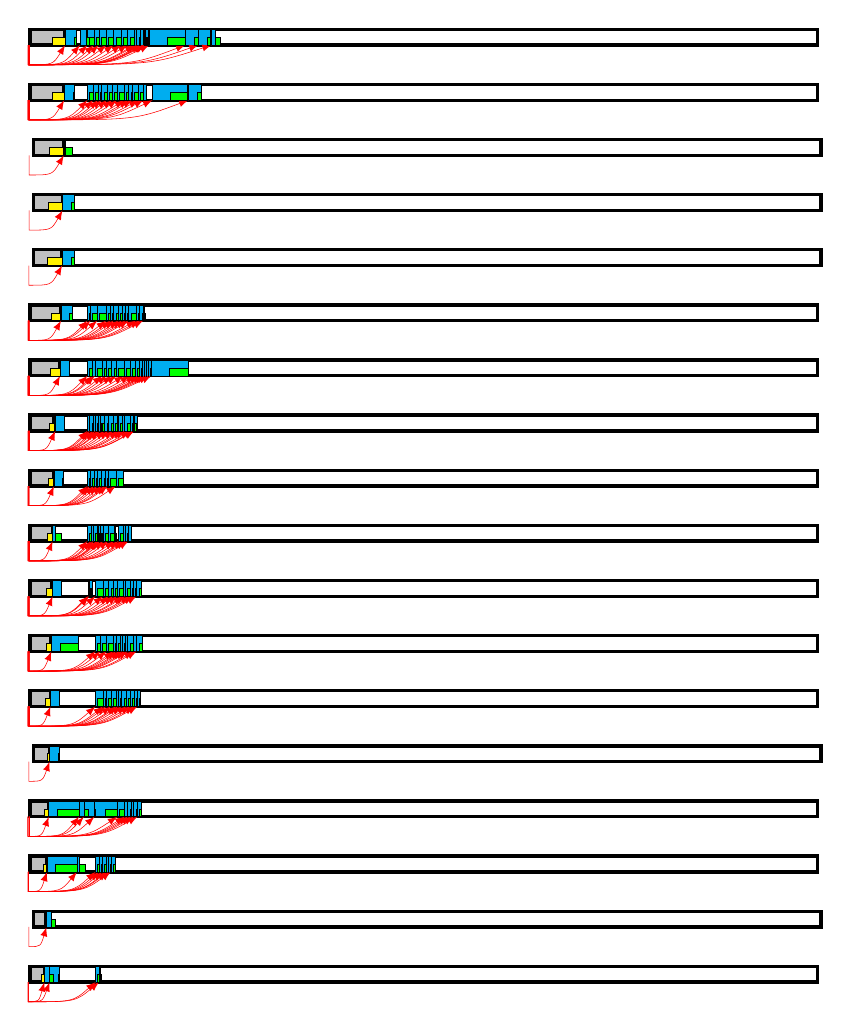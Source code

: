 
%%%%%%%%%%%%%%%%%%% VM 0
\filldraw[draw=black,fill=lightgray,very thick] (0.0,0.0) rectangle (0.178,0.2);
\filldraw[draw=black,fill=white, very thick] (0.178,0.0) rectangle (10.0,0.2);
%%%% JOB 3535
\filldraw[draw=black,fill=cyan, very thin] (0.247,0.0) rectangle (0.369,0.2);
%%%% JOB 3580
\filldraw[draw=black,fill=cyan, very thin] (0.831,0.0) rectangle (0.875,0.2);
%%%% JOB 3589
\filldraw[draw=black,fill=cyan, very thin] (0.875,0.0) rectangle (0.892,0.2);
%%%% JOB 3531
\filldraw[draw=black,fill=cyan, very thin] (0.181,0.0) rectangle (0.247,0.2);
\draw[->,color=red,>=latex,very thin] (-0.022,0.0) -- (-0.022,-0.25) .. controls (0.157,-0.25) .. (0.247,0.0);
\draw[->,color=red,>=latex,very thin] (-0.022,0.0) -- (-0.022,-0.25) .. controls (0.546,-0.25) .. (0.831,0.0);
\draw[->,color=red,>=latex,very thin] (-0.022,0.0) -- (-0.022,-0.25) .. controls (0.576,-0.25) .. (0.875,0.0);
\draw[->,color=red,>=latex,very thin] (-0.028,0.0) -- (-0.028,-0.25) .. controls (0.111,-0.25) .. (0.181,0.0);
\filldraw[draw=black,fill=green,very thin] (0.369,0.0) rectangle (0.358,0.1);
\filldraw[draw=black,fill=green,very thin] (0.875,0.0) rectangle (0.858,0.1);
\filldraw[draw=black,fill=green,very thin] (0.892,0.0) rectangle (0.903,0.1);
\filldraw[draw=black,fill=green,very thin] (0.247,0.0) rectangle (0.292,0.1);
\filldraw[draw=black,fill=yellow,very thin] (0.147,0.0) rectangle (0.178,0.1);

%%%%%%%%%%%%%%%%%%% VM 1
\filldraw[draw=black,fill=lightgray,very thick] (0.044,0.7) rectangle (0.203,0.9);
\filldraw[draw=black,fill=white, very thick] (0.203,0.7) rectangle (10.044,0.9);
%%%% JOB 3532
\filldraw[draw=black,fill=cyan, very thin] (0.208,0.7) rectangle (0.269,0.9);
\draw[->,color=red,>=latex,very thin] (-0.017,0.7) -- (-0.017,0.45) .. controls (0.133,0.45) .. (0.208,0.7);
\filldraw[draw=black,fill=green,very thin] (0.269,0.7) rectangle (0.319,0.8);
\filldraw[draw=black,fill=yellow,very thin] (0.192,0.7) rectangle (0.203,0.8);

%%%%%%%%%%%%%%%%%%% VM 2
\filldraw[draw=black,fill=lightgray,very thick] (0.0,1.4) rectangle (0.206,1.6);
\filldraw[draw=black,fill=white, very thick] (0.206,1.4) rectangle (10.0,1.6);
%%%% JOB 3550
\filldraw[draw=black,fill=cyan, very thin] (0.594,1.4) rectangle (0.622,1.6);
%%%% JOB 3579
\filldraw[draw=black,fill=cyan, very thin] (0.831,1.4) rectangle (0.875,1.6);
%%%% JOB 3588
\filldraw[draw=black,fill=cyan, very thin] (0.875,1.4) rectangle (0.919,1.6);
%%%% JOB 3596
\filldraw[draw=black,fill=cyan, very thin] (0.919,1.4) rectangle (0.969,1.6);
%%%% JOB 3607
\filldraw[draw=black,fill=cyan, very thin] (0.969,1.4) rectangle (0.986,1.6);
%%%% JOB 3610
\filldraw[draw=black,fill=cyan, very thin] (0.986,1.4) rectangle (1.025,1.6);
%%%% JOB 3616
\filldraw[draw=black,fill=cyan, very thin] (1.025,1.4) rectangle (1.078,1.6);
%%%% JOB 3533
\filldraw[draw=black,fill=cyan, very thin] (0.214,1.4) rectangle (0.594,1.6);
\draw[->,color=red,>=latex,very thin] (-0.022,1.4) -- (-0.022,1.15) .. controls (0.389,1.15) .. (0.594,1.4);
\draw[->,color=red,>=latex,very thin] (-0.022,1.4) -- (-0.022,1.15) .. controls (0.546,1.15) .. (0.831,1.4);
\draw[->,color=red,>=latex,very thin] (-0.022,1.4) -- (-0.022,1.15) .. controls (0.576,1.15) .. (0.875,1.4);
\draw[->,color=red,>=latex,very thin] (-0.022,1.4) -- (-0.022,1.15) .. controls (0.606,1.15) .. (0.919,1.4);
\draw[->,color=red,>=latex,very thin] (-0.022,1.4) -- (-0.022,1.15) .. controls (0.639,1.15) .. (0.969,1.4);
\draw[->,color=red,>=latex,very thin] (-0.022,1.4) -- (-0.022,1.15) .. controls (0.65,1.15) .. (0.986,1.4);
\draw[->,color=red,>=latex,very thin] (-0.022,1.4) -- (-0.022,1.15) .. controls (0.676,1.15) .. (1.025,1.4);
\draw[->,color=red,>=latex,very thin] (-0.028,1.4) -- (-0.028,1.15) .. controls (0.133,1.15) .. (0.214,1.4);
\filldraw[draw=black,fill=green,very thin] (0.622,1.4) rectangle (0.706,1.5);
\filldraw[draw=black,fill=green,very thin] (0.875,1.4) rectangle (0.858,1.5);
\filldraw[draw=black,fill=green,very thin] (0.919,1.4) rectangle (0.903,1.5);
\filldraw[draw=black,fill=green,very thin] (0.969,1.4) rectangle (0.947,1.5);
\filldraw[draw=black,fill=green,very thin] (0.986,1.4) rectangle (0.997,1.5);
\filldraw[draw=black,fill=green,very thin] (1.025,1.4) rectangle (1.014,1.5);
\filldraw[draw=black,fill=green,very thin] (1.078,1.4) rectangle (1.053,1.5);
\filldraw[draw=black,fill=green,very thin] (0.594,1.4) rectangle (0.325,1.5);
\filldraw[draw=black,fill=yellow,very thin] (0.169,1.4) rectangle (0.206,1.5);

%%%%%%%%%%%%%%%%%%% VM 3
\filldraw[draw=black,fill=lightgray,very thick] (0.0,2.1) rectangle (0.231,2.3);
\filldraw[draw=black,fill=white, very thick] (0.231,2.1) rectangle (10.0,2.3);
%%%% JOB 3647
\filldraw[draw=black,fill=cyan, very thin] (1.2,2.1) rectangle (1.239,2.3);
%%%% JOB 3655
\filldraw[draw=black,fill=cyan, very thin] (1.239,2.1) rectangle (1.278,2.3);
%%%% JOB 3663
\filldraw[draw=black,fill=cyan, very thin] (1.278,2.1) rectangle (1.314,2.3);
%%%% JOB 3668
\filldraw[draw=black,fill=cyan, very thin] (1.314,2.1) rectangle (1.364,2.3);
%%%% JOB 3678
\filldraw[draw=black,fill=cyan, very thin] (1.364,2.1) rectangle (1.408,2.3);
%%%% JOB 3573
\filldraw[draw=black,fill=cyan, very thin] (0.817,2.1) rectangle (1.106,2.3);
%%%% JOB 3551
\filldraw[draw=black,fill=cyan, very thin] (0.622,2.1) rectangle (0.683,2.3);
%%%% JOB 3534
\filldraw[draw=black,fill=cyan, very thin] (0.236,2.1) rectangle (0.622,2.3);
%%%% JOB 3553
\filldraw[draw=black,fill=cyan, very thin] (0.683,2.1) rectangle (0.817,2.3);
%%%% JOB 3631
\filldraw[draw=black,fill=cyan, very thin] (1.106,2.1) rectangle (1.2,2.3);
\draw[->,color=red,>=latex,very thin] (-0.011,2.1) -- (-0.011,1.85) .. controls (0.796,1.85) .. (1.2,2.1);
\draw[->,color=red,>=latex,very thin] (-0.011,2.1) -- (-0.011,1.85) .. controls (0.822,1.85) .. (1.239,2.1);
\draw[->,color=red,>=latex,very thin] (-0.011,2.1) -- (-0.011,1.85) .. controls (0.848,1.85) .. (1.278,2.1);
\draw[->,color=red,>=latex,very thin] (-0.011,2.1) -- (-0.011,1.85) .. controls (0.872,1.85) .. (1.314,2.1);
\draw[->,color=red,>=latex,very thin] (-0.011,2.1) -- (-0.011,1.85) .. controls (0.906,1.85) .. (1.364,2.1);
\draw[->,color=red,>=latex,very thin] (-0.014,2.1) -- (-0.014,1.85) .. controls (0.54,1.85) .. (0.817,2.1);
\draw[->,color=red,>=latex,very thin] (-0.017,2.1) -- (-0.017,1.85) .. controls (0.409,1.85) .. (0.622,2.1);
\draw[->,color=red,>=latex,very thin] (-0.028,2.1) -- (-0.028,1.85) .. controls (0.148,1.85) .. (0.236,2.1);
\draw[->,color=red,>=latex,very thin] (-0.028,2.1) -- (-0.028,1.85) .. controls (0.446,1.85) .. (0.683,2.1);
\draw[->,color=red,>=latex,very thin] (-0.028,2.1) -- (-0.028,1.85) .. controls (0.728,1.85) .. (1.106,2.1);
\filldraw[draw=black,fill=green,very thin] (1.239,2.1) rectangle (1.228,2.2);
\filldraw[draw=black,fill=green,very thin] (1.278,2.1) rectangle (1.267,2.2);
\filldraw[draw=black,fill=green,very thin] (1.314,2.1) rectangle (1.306,2.2);
\filldraw[draw=black,fill=green,very thin] (1.364,2.1) rectangle (1.342,2.2);
\filldraw[draw=black,fill=green,very thin] (1.408,2.1) rectangle (1.392,2.2);
\filldraw[draw=black,fill=green,very thin] (1.106,2.1) rectangle (0.956,2.2);
\filldraw[draw=black,fill=green,very thin] (0.683,2.1) rectangle (0.733,2.2);
\filldraw[draw=black,fill=green,very thin] (0.622,2.1) rectangle (0.347,2.2);
\filldraw[draw=black,fill=green,very thin] (0.817,2.1) rectangle (0.822,2.2);
\filldraw[draw=black,fill=green,very thin] (1.2,2.1) rectangle (1.133,2.2);
\filldraw[draw=black,fill=yellow,very thin] (0.178,2.1) rectangle (0.231,2.2);

%%%%%%%%%%%%%%%%%%% VM 4
\filldraw[draw=black,fill=lightgray,very thick] (0.044,2.8) rectangle (0.242,3.0);
\filldraw[draw=black,fill=white, very thick] (0.242,2.8) rectangle (10.044,3.0);
%%%% JOB 3536
\filldraw[draw=black,fill=cyan, very thin] (0.247,2.8) rectangle (0.375,3.0);
\draw[->,color=red,>=latex,very thin] (-0.017,2.8) -- (-0.017,2.55) .. controls (0.159,2.55) .. (0.247,2.8);
\filldraw[draw=black,fill=green,very thin] (0.375,2.8) rectangle (0.358,2.9);
\filldraw[draw=black,fill=yellow,very thin] (0.214,2.8) rectangle (0.242,2.9);

%%%%%%%%%%%%%%%%%%% VM 5
\filldraw[draw=black,fill=lightgray,very thick] (0.0,3.5) rectangle (0.256,3.7);
\filldraw[draw=black,fill=white, very thick] (0.256,3.5) rectangle (10.0,3.7);
%%%% JOB 3638
\filldraw[draw=black,fill=cyan, very thin] (1.161,3.5) rectangle (1.222,3.7);
%%%% JOB 3652
\filldraw[draw=black,fill=cyan, very thin] (1.222,3.5) rectangle (1.272,3.7);
%%%% JOB 3662
\filldraw[draw=black,fill=cyan, very thin] (1.272,3.5) rectangle (1.325,3.7);
%%%% JOB 3671
\filldraw[draw=black,fill=cyan, very thin] (1.325,3.5) rectangle (1.364,3.7);
%%%% JOB 3677
\filldraw[draw=black,fill=cyan, very thin] (1.364,3.5) rectangle (1.397,3.7);
%%%% JOB 3626
\filldraw[draw=black,fill=cyan, very thin] (1.089,3.5) rectangle (1.117,3.7);
%%%% JOB 3632
\filldraw[draw=black,fill=cyan, very thin] (1.117,3.5) rectangle (1.161,3.7);
%%%% JOB 3578
\filldraw[draw=black,fill=cyan, very thin] (0.828,3.5) rectangle (0.925,3.7);
%%%% JOB 3598
\filldraw[draw=black,fill=cyan, very thin] (0.925,3.5) rectangle (0.964,3.7);
%%%% JOB 3603
\filldraw[draw=black,fill=cyan, very thin] (0.964,3.5) rectangle (1.025,3.7);
%%%% JOB 3615
\filldraw[draw=black,fill=cyan, very thin] (1.025,3.5) rectangle (1.089,3.7);
%%%% JOB 3537
\filldraw[draw=black,fill=cyan, very thin] (0.258,3.5) rectangle (0.369,3.7);
\draw[->,color=red,>=latex,very thin] (-0.011,3.5) -- (-0.011,3.25) .. controls (0.77,3.25) .. (1.161,3.5);
\draw[->,color=red,>=latex,very thin] (-0.011,3.5) -- (-0.011,3.25) .. controls (0.811,3.25) .. (1.222,3.5);
\draw[->,color=red,>=latex,very thin] (-0.011,3.5) -- (-0.011,3.25) .. controls (0.844,3.25) .. (1.272,3.5);
\draw[->,color=red,>=latex,very thin] (-0.011,3.5) -- (-0.011,3.25) .. controls (0.88,3.25) .. (1.325,3.5);
\draw[->,color=red,>=latex,very thin] (-0.011,3.5) -- (-0.011,3.25) .. controls (0.906,3.25) .. (1.364,3.5);
\draw[->,color=red,>=latex,very thin] (-0.022,3.5) -- (-0.022,3.25) .. controls (0.719,3.25) .. (1.089,3.5);
\draw[->,color=red,>=latex,very thin] (-0.022,3.5) -- (-0.022,3.25) .. controls (0.737,3.25) .. (1.117,3.5);
\draw[->,color=red,>=latex,very thin] (-0.025,3.5) -- (-0.025,3.25) .. controls (0.544,3.25) .. (0.828,3.5);
\draw[->,color=red,>=latex,very thin] (-0.025,3.5) -- (-0.025,3.25) .. controls (0.608,3.25) .. (0.925,3.5);
\draw[->,color=red,>=latex,very thin] (-0.025,3.5) -- (-0.025,3.25) .. controls (0.634,3.25) .. (0.964,3.5);
\draw[->,color=red,>=latex,very thin] (-0.025,3.5) -- (-0.025,3.25) .. controls (0.675,3.25) .. (1.025,3.5);
\draw[->,color=red,>=latex,very thin] (-0.028,3.5) -- (-0.028,3.25) .. controls (0.163,3.25) .. (0.258,3.5);
\filldraw[draw=black,fill=green,very thin] (1.222,3.5) rectangle (1.189,3.6);
\filldraw[draw=black,fill=green,very thin] (1.272,3.5) rectangle (1.25,3.6);
\filldraw[draw=black,fill=green,very thin] (1.325,3.5) rectangle (1.3,3.6);
\filldraw[draw=black,fill=green,very thin] (1.364,3.5) rectangle (1.353,3.6);
\filldraw[draw=black,fill=green,very thin] (1.397,3.5) rectangle (1.392,3.6);
\filldraw[draw=black,fill=green,very thin] (1.117,3.5) rectangle (1.117,3.6);
\filldraw[draw=black,fill=green,very thin] (1.161,3.5) rectangle (1.144,3.6);
\filldraw[draw=black,fill=green,very thin] (0.925,3.5) rectangle (0.856,3.6);
\filldraw[draw=black,fill=green,very thin] (0.964,3.5) rectangle (0.953,3.6);
\filldraw[draw=black,fill=green,very thin] (1.025,3.5) rectangle (0.992,3.6);
\filldraw[draw=black,fill=green,very thin] (1.089,3.5) rectangle (1.053,3.6);
\filldraw[draw=black,fill=green,very thin] (0.369,3.5) rectangle (0.369,3.6);
\filldraw[draw=black,fill=yellow,very thin] (0.189,3.5) rectangle (0.256,3.6);

%%%%%%%%%%%%%%%%%%% VM 6
\filldraw[draw=black,fill=lightgray,very thick] (0.0,4.2) rectangle (0.264,4.4);
\filldraw[draw=black,fill=white, very thick] (0.264,4.2) rectangle (10.0,4.4);
%%%% JOB 3641
\filldraw[draw=black,fill=cyan, very thin] (1.167,4.2) rectangle (1.206,4.4);
%%%% JOB 3649
\filldraw[draw=black,fill=cyan, very thin] (1.206,4.2) rectangle (1.239,4.4);
%%%% JOB 3654
\filldraw[draw=black,fill=cyan, very thin] (1.239,4.2) rectangle (1.314,4.4);
%%%% JOB 3667
\filldraw[draw=black,fill=cyan, very thin] (1.314,4.2) rectangle (1.353,4.4);
%%%% JOB 3676
\filldraw[draw=black,fill=cyan, very thin] (1.353,4.2) rectangle (1.425,4.4);
%%%% JOB 3577
\filldraw[draw=black,fill=cyan, very thin] (0.828,4.2) rectangle (0.892,4.4);
%%%% JOB 3592
\filldraw[draw=black,fill=cyan, very thin] (0.892,4.2) rectangle (0.969,4.4);
%%%% JOB 3606
\filldraw[draw=black,fill=cyan, very thin] (0.969,4.2) rectangle (1.056,4.4);
%%%% JOB 3621
\filldraw[draw=black,fill=cyan, very thin] (1.056,4.2) rectangle (1.094,4.4);
%%%% JOB 3628
\filldraw[draw=black,fill=cyan, very thin] (1.094,4.2) rectangle (1.139,4.4);
%%%% JOB 3636
\filldraw[draw=black,fill=cyan, very thin] (1.139,4.2) rectangle (1.167,4.4);
%%%% JOB 3538
\filldraw[draw=black,fill=cyan, very thin] (0.269,4.2) rectangle (0.606,4.4);
\draw[->,color=red,>=latex,very thin] (-0.014,4.2) -- (-0.014,3.95) .. controls (0.773,3.95) .. (1.167,4.2);
\draw[->,color=red,>=latex,very thin] (-0.014,4.2) -- (-0.014,3.95) .. controls (0.799,3.95) .. (1.206,4.2);
\draw[->,color=red,>=latex,very thin] (-0.014,4.2) -- (-0.014,3.95) .. controls (0.821,3.95) .. (1.239,4.2);
\draw[->,color=red,>=latex,very thin] (-0.014,4.2) -- (-0.014,3.95) .. controls (0.871,3.95) .. (1.314,4.2);
\draw[->,color=red,>=latex,very thin] (-0.014,4.2) -- (-0.014,3.95) .. controls (0.897,3.95) .. (1.353,4.2);
\draw[->,color=red,>=latex,very thin] (-0.025,4.2) -- (-0.025,3.95) .. controls (0.544,3.95) .. (0.828,4.2);
\draw[->,color=red,>=latex,very thin] (-0.025,4.2) -- (-0.025,3.95) .. controls (0.586,3.95) .. (0.892,4.2);
\draw[->,color=red,>=latex,very thin] (-0.025,4.2) -- (-0.025,3.95) .. controls (0.638,3.95) .. (0.969,4.2);
\draw[->,color=red,>=latex,very thin] (-0.025,4.2) -- (-0.025,3.95) .. controls (0.695,3.95) .. (1.056,4.2);
\draw[->,color=red,>=latex,very thin] (-0.025,4.2) -- (-0.025,3.95) .. controls (0.721,3.95) .. (1.094,4.2);
\draw[->,color=red,>=latex,very thin] (-0.025,4.2) -- (-0.025,3.95) .. controls (0.751,3.95) .. (1.139,4.2);
\draw[->,color=red,>=latex,very thin] (-0.028,4.2) -- (-0.028,3.95) .. controls (0.17,3.95) .. (0.269,4.2);
\filldraw[draw=black,fill=green,very thin] (1.206,4.2) rectangle (1.194,4.3);
\filldraw[draw=black,fill=green,very thin] (1.239,4.2) rectangle (1.233,4.3);
\filldraw[draw=black,fill=green,very thin] (1.314,4.2) rectangle (1.267,4.3);
\filldraw[draw=black,fill=green,very thin] (1.353,4.2) rectangle (1.342,4.3);
\filldraw[draw=black,fill=green,very thin] (1.425,4.2) rectangle (1.381,4.3);
\filldraw[draw=black,fill=green,very thin] (0.892,4.2) rectangle (0.856,4.3);
\filldraw[draw=black,fill=green,very thin] (0.969,4.2) rectangle (0.919,4.3);
\filldraw[draw=black,fill=green,very thin] (1.056,4.2) rectangle (0.997,4.3);
\filldraw[draw=black,fill=green,very thin] (1.094,4.2) rectangle (1.083,4.3);
\filldraw[draw=black,fill=green,very thin] (1.139,4.2) rectangle (1.122,4.3);
\filldraw[draw=black,fill=green,very thin] (1.167,4.2) rectangle (1.167,4.3);
\filldraw[draw=black,fill=green,very thin] (0.606,4.2) rectangle (0.381,4.3);
\filldraw[draw=black,fill=yellow,very thin] (0.2,4.2) rectangle (0.264,4.3);

%%%%%%%%%%%%%%%%%%% VM 7
\filldraw[draw=black,fill=lightgray,very thick] (0.0,4.9) rectangle (0.278,5.1);
\filldraw[draw=black,fill=white, very thick] (0.278,4.9) rectangle (10.0,5.1);
%%%% JOB 3648
\filldraw[draw=black,fill=cyan, very thin] (1.206,4.9) rectangle (1.267,5.1);
%%%% JOB 3661
\filldraw[draw=black,fill=cyan, very thin] (1.267,4.9) rectangle (1.308,5.1);
%%%% JOB 3665
\filldraw[draw=black,fill=cyan, very thin] (1.308,4.9) rectangle (1.353,5.1);
%%%% JOB 3675
\filldraw[draw=black,fill=cyan, very thin] (1.353,4.9) rectangle (1.414,5.1);
%%%% JOB 3561
\filldraw[draw=black,fill=cyan, very thin] (0.733,4.9) rectangle (0.75,5.1);
%%%% JOB 3562
\filldraw[draw=black,fill=cyan, very thin] (0.75,4.9) rectangle (0.794,5.1);
%%%% JOB 3576
\filldraw[draw=black,fill=cyan, very thin] (0.828,4.9) rectangle (0.925,5.1);
%%%% JOB 3597
\filldraw[draw=black,fill=cyan, very thin] (0.925,4.9) rectangle (0.997,5.1);
%%%% JOB 3613
\filldraw[draw=black,fill=cyan, very thin] (0.997,4.9) rectangle (1.056,5.1);
%%%% JOB 3620
\filldraw[draw=black,fill=cyan, very thin] (1.056,4.9) rectangle (1.106,5.1);
%%%% JOB 3630
\filldraw[draw=black,fill=cyan, very thin] (1.106,4.9) rectangle (1.178,5.1);
%%%% JOB 3643
\filldraw[draw=black,fill=cyan, very thin] (1.178,4.9) rectangle (1.206,5.1);
%%%% JOB 3540
\filldraw[draw=black,fill=cyan, very thin] (0.286,4.9) rectangle (0.4,5.1);
\draw[->,color=red,>=latex,very thin] (-0.014,4.9) -- (-0.014,4.65) .. controls (0.799,4.65) .. (1.206,4.9);
\draw[->,color=red,>=latex,very thin] (-0.014,4.9) -- (-0.014,4.65) .. controls (0.84,4.65) .. (1.267,4.9);
\draw[->,color=red,>=latex,very thin] (-0.014,4.9) -- (-0.014,4.65) .. controls (0.868,4.65) .. (1.308,4.9);
\draw[->,color=red,>=latex,very thin] (-0.014,4.9) -- (-0.014,4.65) .. controls (0.897,4.65) .. (1.353,4.9);
\draw[->,color=red,>=latex,very thin] (-0.017,4.9) -- (-0.017,4.65) .. controls (0.483,4.65) .. (0.733,4.9);
\draw[->,color=red,>=latex,very thin] (-0.017,4.9) -- (-0.017,4.65) .. controls (0.494,4.65) .. (0.75,4.9);
\draw[->,color=red,>=latex,very thin] (-0.025,4.9) -- (-0.025,4.65) .. controls (0.544,4.65) .. (0.828,4.9);
\draw[->,color=red,>=latex,very thin] (-0.025,4.9) -- (-0.025,4.65) .. controls (0.608,4.65) .. (0.925,4.9);
\draw[->,color=red,>=latex,very thin] (-0.025,4.9) -- (-0.025,4.65) .. controls (0.656,4.65) .. (0.997,4.9);
\draw[->,color=red,>=latex,very thin] (-0.025,4.9) -- (-0.025,4.65) .. controls (0.695,4.65) .. (1.056,4.9);
\draw[->,color=red,>=latex,very thin] (-0.025,4.9) -- (-0.025,4.65) .. controls (0.729,4.65) .. (1.106,4.9);
\draw[->,color=red,>=latex,very thin] (-0.025,4.9) -- (-0.025,4.65) .. controls (0.777,4.65) .. (1.178,4.9);
\draw[->,color=red,>=latex,very thin] (-0.028,4.9) -- (-0.028,4.65) .. controls (0.181,4.65) .. (0.286,4.9);
\filldraw[draw=black,fill=green,very thin] (1.267,4.9) rectangle (1.233,5.0);
\filldraw[draw=black,fill=green,very thin] (1.308,4.9) rectangle (1.294,5.0);
\filldraw[draw=black,fill=green,very thin] (1.353,4.9) rectangle (1.336,5.0);
\filldraw[draw=black,fill=green,very thin] (1.414,4.9) rectangle (1.381,5.0);
\filldraw[draw=black,fill=green,very thin] (0.75,4.9) rectangle (0.761,5.0);
\filldraw[draw=black,fill=green,very thin] (0.794,4.9) rectangle (0.778,5.0);
\filldraw[draw=black,fill=green,very thin] (0.925,4.9) rectangle (0.856,5.0);
\filldraw[draw=black,fill=green,very thin] (0.997,4.9) rectangle (0.953,5.0);
\filldraw[draw=black,fill=green,very thin] (1.056,4.9) rectangle (1.025,5.0);
\filldraw[draw=black,fill=green,very thin] (1.106,4.9) rectangle (1.083,5.0);
\filldraw[draw=black,fill=green,very thin] (1.178,4.9) rectangle (1.133,5.0);
\filldraw[draw=black,fill=green,very thin] (1.206,4.9) rectangle (1.206,5.0);
\filldraw[draw=black,fill=green,very thin] (0.4,4.9) rectangle (0.397,5.0);
\filldraw[draw=black,fill=yellow,very thin] (0.211,4.9) rectangle (0.278,5.0);

%%%%%%%%%%%%%%%%%%% VM 8
\filldraw[draw=black,fill=lightgray,very thick] (0.0,5.6) rectangle (0.283,5.8);
\filldraw[draw=black,fill=white, very thick] (0.283,5.6) rectangle (10.0,5.8);
%%%% JOB 3658
\filldraw[draw=black,fill=cyan, very thin] (1.25,5.6) rectangle (1.283,5.8);
%%%% JOB 3635
\filldraw[draw=black,fill=cyan, very thin] (1.122,5.6) rectangle (1.178,5.8);
%%%% JOB 3642
\filldraw[draw=black,fill=cyan, very thin] (1.178,5.6) rectangle (1.211,5.8);
%%%% JOB 3651
\filldraw[draw=black,fill=cyan, very thin] (1.211,5.6) rectangle (1.25,5.8);
%%%% JOB 3560
\filldraw[draw=black,fill=cyan, very thin] (0.728,5.6) rectangle (0.778,5.8);
%%%% JOB 3566
\filldraw[draw=black,fill=cyan, very thin] (0.778,5.6) rectangle (0.806,5.8);
%%%% JOB 3570
\filldraw[draw=black,fill=cyan, very thin] (0.806,5.6) rectangle (0.853,5.8);
%%%% JOB 3583
\filldraw[draw=black,fill=cyan, very thin] (0.853,5.6) rectangle (0.869,5.8);
%%%% JOB 3586
\filldraw[draw=black,fill=cyan, very thin] (0.869,5.6) rectangle (0.886,5.8);
%%%% JOB 3591
\filldraw[draw=black,fill=cyan, very thin] (0.886,5.6) rectangle (0.931,5.8);
%%%% JOB 3624
\filldraw[draw=black,fill=cyan, very thin] (1.067,5.6) rectangle (1.083,5.8);
%%%% JOB 3599
\filldraw[draw=black,fill=cyan, very thin] (0.931,5.6) rectangle (0.992,5.8);
%%%% JOB 3611
\filldraw[draw=black,fill=cyan, very thin] (0.992,5.6) rectangle (1.067,5.8);
%%%% JOB 3539
\filldraw[draw=black,fill=cyan, very thin] (0.286,5.6) rectangle (0.319,5.8);
\draw[->,color=red,>=latex,very thin] (-0.008,5.6) -- (-0.008,5.35) .. controls (0.831,5.35) .. (1.25,5.6);
\draw[->,color=red,>=latex,very thin] (-0.011,5.6) -- (-0.011,5.35) .. controls (0.744,5.35) .. (1.122,5.6);
\draw[->,color=red,>=latex,very thin] (-0.011,5.6) -- (-0.011,5.35) .. controls (0.781,5.35) .. (1.178,5.6);
\draw[->,color=red,>=latex,very thin] (-0.011,5.6) -- (-0.011,5.35) .. controls (0.804,5.35) .. (1.211,5.6);
\draw[->,color=red,>=latex,very thin] (-0.017,5.6) -- (-0.017,5.35) .. controls (0.48,5.35) .. (0.728,5.6);
\draw[->,color=red,>=latex,very thin] (-0.017,5.6) -- (-0.017,5.35) .. controls (0.513,5.35) .. (0.778,5.6);
\draw[->,color=red,>=latex,very thin] (-0.017,5.6) -- (-0.017,5.35) .. controls (0.531,5.35) .. (0.806,5.6);
\draw[->,color=red,>=latex,very thin] (-0.017,5.6) -- (-0.017,5.35) .. controls (0.563,5.35) .. (0.853,5.6);
\draw[->,color=red,>=latex,very thin] (-0.017,5.6) -- (-0.017,5.35) .. controls (0.574,5.35) .. (0.869,5.6);
\draw[->,color=red,>=latex,very thin] (-0.017,5.6) -- (-0.017,5.35) .. controls (0.585,5.35) .. (0.886,5.6);
\draw[->,color=red,>=latex,very thin] (-0.022,5.6) -- (-0.022,5.35) .. controls (0.704,5.35) .. (1.067,5.6);
\draw[->,color=red,>=latex,very thin] (-0.025,5.6) -- (-0.025,5.35) .. controls (0.612,5.35) .. (0.931,5.6);
\draw[->,color=red,>=latex,very thin] (-0.025,5.6) -- (-0.025,5.35) .. controls (0.653,5.35) .. (0.992,5.6);
\draw[->,color=red,>=latex,very thin] (-0.028,5.6) -- (-0.028,5.35) .. controls (0.181,5.35) .. (0.286,5.6);
\filldraw[draw=black,fill=green,very thin] (1.283,5.6) rectangle (1.278,5.7);
\filldraw[draw=black,fill=green,very thin] (1.178,5.6) rectangle (1.15,5.7);
\filldraw[draw=black,fill=green,very thin] (1.211,5.6) rectangle (1.206,5.7);
\filldraw[draw=black,fill=green,very thin] (1.25,5.6) rectangle (1.239,5.7);
\filldraw[draw=black,fill=green,very thin] (0.778,5.6) rectangle (0.756,5.7);
\filldraw[draw=black,fill=green,very thin] (0.806,5.6) rectangle (0.806,5.7);
\filldraw[draw=black,fill=green,very thin] (0.853,5.6) rectangle (0.833,5.7);
\filldraw[draw=black,fill=green,very thin] (0.869,5.6) rectangle (0.881,5.7);
\filldraw[draw=black,fill=green,very thin] (0.886,5.6) rectangle (0.897,5.7);
\filldraw[draw=black,fill=green,very thin] (0.931,5.6) rectangle (0.914,5.7);
\filldraw[draw=black,fill=green,very thin] (1.083,5.6) rectangle (1.094,5.7);
\filldraw[draw=black,fill=green,very thin] (0.992,5.6) rectangle (0.958,5.7);
\filldraw[draw=black,fill=green,very thin] (1.067,5.6) rectangle (1.019,5.7);
\filldraw[draw=black,fill=green,very thin] (0.319,5.6) rectangle (0.397,5.7);
\filldraw[draw=black,fill=yellow,very thin] (0.222,5.6) rectangle (0.283,5.7);

%%%%%%%%%%%%%%%%%%% VM 9
\filldraw[draw=black,fill=lightgray,very thick] (0.0,6.3) rectangle (0.297,6.5);
\filldraw[draw=black,fill=white, very thick] (0.297,6.3) rectangle (10.0,6.5);
%%%% JOB 3559
\filldraw[draw=black,fill=cyan, very thin] (0.728,6.3) rectangle (0.761,6.5);
%%%% JOB 3564
\filldraw[draw=black,fill=cyan, very thin] (0.761,6.3) rectangle (0.811,6.5);
%%%% JOB 3572
\filldraw[draw=black,fill=cyan, very thin] (0.811,6.3) rectangle (0.853,6.5);
%%%% JOB 3582
\filldraw[draw=black,fill=cyan, very thin] (0.853,6.3) rectangle (0.908,6.5);
%%%% JOB 3594
\filldraw[draw=black,fill=cyan, very thin] (0.908,6.3) rectangle (0.953,6.5);
%%%% JOB 3601
\filldraw[draw=black,fill=cyan, very thin] (0.953,6.3) rectangle (0.986,6.5);
%%%% JOB 3541
\filldraw[draw=black,fill=cyan, very thin] (0.303,6.3) rectangle (0.417,6.5);
%%%% JOB 3625
\filldraw[draw=black,fill=cyan, very thin] (1.089,6.3) rectangle (1.178,6.5);
%%%% JOB 3609
\filldraw[draw=black,fill=cyan, very thin] (0.986,6.3) rectangle (1.089,6.5);
\draw[->,color=red,>=latex,very thin] (-0.017,6.3) -- (-0.017,6.05) .. controls (0.48,6.05) .. (0.728,6.3);
\draw[->,color=red,>=latex,very thin] (-0.017,6.3) -- (-0.017,6.05) .. controls (0.502,6.05) .. (0.761,6.3);
\draw[->,color=red,>=latex,very thin] (-0.017,6.3) -- (-0.017,6.05) .. controls (0.535,6.05) .. (0.811,6.3);
\draw[->,color=red,>=latex,very thin] (-0.017,6.3) -- (-0.017,6.05) .. controls (0.563,6.05) .. (0.853,6.3);
\draw[->,color=red,>=latex,very thin] (-0.017,6.3) -- (-0.017,6.05) .. controls (0.6,6.05) .. (0.908,6.3);
\draw[->,color=red,>=latex,very thin] (-0.017,6.3) -- (-0.017,6.05) .. controls (0.63,6.05) .. (0.953,6.3);
\draw[->,color=red,>=latex,very thin] (-0.022,6.3) -- (-0.022,6.05) .. controls (0.194,6.05) .. (0.303,6.3);
\draw[->,color=red,>=latex,very thin] (-0.025,6.3) -- (-0.025,6.05) .. controls (0.718,6.05) .. (1.089,6.3);
\draw[->,color=red,>=latex,very thin] (-0.028,6.3) -- (-0.028,6.05) .. controls (0.648,6.05) .. (0.986,6.3);
\filldraw[draw=black,fill=green,very thin] (0.761,6.3) rectangle (0.756,6.4);
\filldraw[draw=black,fill=green,very thin] (0.811,6.3) rectangle (0.789,6.4);
\filldraw[draw=black,fill=green,very thin] (0.853,6.3) rectangle (0.839,6.4);
\filldraw[draw=black,fill=green,very thin] (0.908,6.3) rectangle (0.881,6.4);
\filldraw[draw=black,fill=green,very thin] (0.953,6.3) rectangle (0.936,6.4);
\filldraw[draw=black,fill=green,very thin] (0.986,6.3) rectangle (0.981,6.4);
\filldraw[draw=black,fill=green,very thin] (0.417,6.3) rectangle (0.414,6.4);
\filldraw[draw=black,fill=green,very thin] (1.178,6.3) rectangle (1.117,6.4);
\filldraw[draw=black,fill=green,very thin] (1.089,6.3) rectangle (1.014,6.4);
\filldraw[draw=black,fill=yellow,very thin] (0.233,6.3) rectangle (0.297,6.4);

%%%%%%%%%%%%%%%%%%% VM 10
\filldraw[draw=black,fill=lightgray,very thick] (0.0,7.0) rectangle (0.303,7.2);
\filldraw[draw=black,fill=white, very thick] (0.303,7.0) rectangle (10.0,7.2);
%%%% JOB 3634
\filldraw[draw=black,fill=cyan, very thin] (1.122,7.0) rectangle (1.167,7.2);
%%%% JOB 3640
\filldraw[draw=black,fill=cyan, very thin] (1.167,7.0) rectangle (1.2,7.2);
%%%% JOB 3646
\filldraw[draw=black,fill=cyan, very thin] (1.2,7.0) rectangle (1.267,7.2);
%%%% JOB 3660
\filldraw[draw=black,fill=cyan, very thin] (1.267,7.0) rectangle (1.314,7.2);
%%%% JOB 3666
\filldraw[draw=black,fill=cyan, very thin] (1.314,7.0) rectangle (1.325,7.2);
%%%% JOB 3670
\filldraw[draw=black,fill=cyan, very thin] (1.325,7.0) rectangle (1.358,7.2);
%%%% JOB 3575
\filldraw[draw=black,fill=cyan, very thin] (0.828,7.0) rectangle (0.869,7.2);
%%%% JOB 3585
\filldraw[draw=black,fill=cyan, very thin] (0.869,7.0) rectangle (0.886,7.2);
%%%% JOB 3590
\filldraw[draw=black,fill=cyan, very thin] (0.886,7.0) rectangle (0.947,7.2);
%%%% JOB 3558
\filldraw[draw=black,fill=cyan, very thin] (0.728,7.0) rectangle (0.756,7.2);
%%%% JOB 3563
\filldraw[draw=black,fill=cyan, very thin] (0.756,7.0) rectangle (0.8,7.2);
%%%% JOB 3569
\filldraw[draw=black,fill=cyan, very thin] (0.8,7.0) rectangle (0.828,7.2);
%%%% JOB 3542
\filldraw[draw=black,fill=cyan, very thin] (0.319,7.0) rectangle (0.428,7.2);
%%%% JOB 3600
\filldraw[draw=black,fill=cyan, very thin] (0.947,7.0) rectangle (0.997,7.2);
%%%% JOB 3612
\filldraw[draw=black,fill=cyan, very thin] (0.997,7.0) rectangle (1.056,7.2);
%%%% JOB 3619
\filldraw[draw=black,fill=cyan, very thin] (1.056,7.0) rectangle (1.111,7.2);
\draw[->,color=red,>=latex,very thin] (-0.011,7.0) -- (-0.011,6.75) .. controls (0.744,6.75) .. (1.122,7.0);
\draw[->,color=red,>=latex,very thin] (-0.011,7.0) -- (-0.011,6.75) .. controls (0.774,6.75) .. (1.167,7.0);
\draw[->,color=red,>=latex,very thin] (-0.011,7.0) -- (-0.011,6.75) .. controls (0.796,6.75) .. (1.2,7.0);
\draw[->,color=red,>=latex,very thin] (-0.011,7.0) -- (-0.011,6.75) .. controls (0.841,6.75) .. (1.267,7.0);
\draw[->,color=red,>=latex,very thin] (-0.011,7.0) -- (-0.011,6.75) .. controls (0.872,6.75) .. (1.314,7.0);
\draw[->,color=red,>=latex,very thin] (-0.011,7.0) -- (-0.011,6.75) .. controls (0.88,6.75) .. (1.325,7.0);
\draw[->,color=red,>=latex,very thin] (-0.017,7.0) -- (-0.017,6.75) .. controls (0.546,6.75) .. (0.828,7.0);
\draw[->,color=red,>=latex,very thin] (-0.017,7.0) -- (-0.017,6.75) .. controls (0.574,6.75) .. (0.869,7.0);
\draw[->,color=red,>=latex,very thin] (-0.017,7.0) -- (-0.017,6.75) .. controls (0.585,6.75) .. (0.886,7.0);
\draw[->,color=red,>=latex,very thin] (-0.019,7.0) -- (-0.019,6.75) .. controls (0.479,6.75) .. (0.728,7.0);
\draw[->,color=red,>=latex,very thin] (-0.019,7.0) -- (-0.019,6.75) .. controls (0.497,6.75) .. (0.756,7.0);
\draw[->,color=red,>=latex,very thin] (-0.019,7.0) -- (-0.019,6.75) .. controls (0.527,6.75) .. (0.8,7.0);
\draw[->,color=red,>=latex,very thin] (-0.022,7.0) -- (-0.022,6.75) .. controls (0.206,6.75) .. (0.319,7.0);
\draw[->,color=red,>=latex,very thin] (-0.025,7.0) -- (-0.025,6.75) .. controls (0.623,6.75) .. (0.947,7.0);
\draw[->,color=red,>=latex,very thin] (-0.025,7.0) -- (-0.025,6.75) .. controls (0.656,6.75) .. (0.997,7.0);
\draw[->,color=red,>=latex,very thin] (-0.025,7.0) -- (-0.025,6.75) .. controls (0.695,6.75) .. (1.056,7.0);
\filldraw[draw=black,fill=green,very thin] (1.167,7.0) rectangle (1.15,7.1);
\filldraw[draw=black,fill=green,very thin] (1.2,7.0) rectangle (1.194,7.1);
\filldraw[draw=black,fill=green,very thin] (1.267,7.0) rectangle (1.228,7.1);
\filldraw[draw=black,fill=green,very thin] (1.314,7.0) rectangle (1.294,7.1);
\filldraw[draw=black,fill=green,very thin] (1.325,7.0) rectangle (1.342,7.1);
\filldraw[draw=black,fill=green,very thin] (1.358,7.0) rectangle (1.353,7.1);
\filldraw[draw=black,fill=green,very thin] (0.869,7.0) rectangle (0.856,7.1);
\filldraw[draw=black,fill=green,very thin] (0.886,7.0) rectangle (0.897,7.1);
\filldraw[draw=black,fill=green,very thin] (0.947,7.0) rectangle (0.914,7.1);
\filldraw[draw=black,fill=green,very thin] (0.756,7.0) rectangle (0.756,7.1);
\filldraw[draw=black,fill=green,very thin] (0.8,7.0) rectangle (0.783,7.1);
\filldraw[draw=black,fill=green,very thin] (0.828,7.0) rectangle (0.828,7.1);
\filldraw[draw=black,fill=green,very thin] (0.428,7.0) rectangle (0.431,7.1);
\filldraw[draw=black,fill=green,very thin] (0.997,7.0) rectangle (0.975,7.1);
\filldraw[draw=black,fill=green,very thin] (1.056,7.0) rectangle (1.025,7.1);
\filldraw[draw=black,fill=green,very thin] (1.111,7.0) rectangle (1.083,7.1);
\filldraw[draw=black,fill=yellow,very thin] (0.244,7.0) rectangle (0.303,7.1);

%%%%%%%%%%%%%%%%%%% VM 11
\filldraw[draw=black,fill=lightgray,very thick] (0.0,7.7) rectangle (0.378,7.9);
\filldraw[draw=black,fill=white, very thick] (0.378,7.7) rectangle (10.0,7.9);
%%%% JOB 3691
\filldraw[draw=black,fill=cyan, very thin] (1.503,7.7) rectangle (1.542,7.9);
%%%% JOB 3659
\filldraw[draw=black,fill=cyan, very thin] (1.267,7.7) rectangle (1.336,7.9);
%%%% JOB 3672
\filldraw[draw=black,fill=cyan, very thin] (1.336,7.7) rectangle (1.381,7.9);
%%%% JOB 3680
\filldraw[draw=black,fill=cyan, very thin] (1.381,7.7) rectangle (1.425,7.9);
%%%% JOB 3683
\filldraw[draw=black,fill=cyan, very thin] (1.425,7.7) rectangle (1.447,7.9);
%%%% JOB 3688
\filldraw[draw=black,fill=cyan, very thin] (1.447,7.7) rectangle (1.469,7.9);
%%%% JOB 3690
\filldraw[draw=black,fill=cyan, very thin] (1.469,7.7) rectangle (1.503,7.9);
%%%% JOB 3557
\filldraw[draw=black,fill=cyan, very thin] (0.728,7.7) rectangle (0.794,7.9);
%%%% JOB 3567
\filldraw[draw=black,fill=cyan, very thin] (0.794,7.7) rectangle (0.822,7.9);
%%%% JOB 3574
\filldraw[draw=black,fill=cyan, very thin] (0.822,7.7) rectangle (0.914,7.9);
%%%% JOB 3595
\filldraw[draw=black,fill=cyan, very thin] (0.914,7.7) rectangle (0.969,7.9);
%%%% JOB 3605
\filldraw[draw=black,fill=cyan, very thin] (0.969,7.7) rectangle (1.036,7.9);
%%%% JOB 3617
\filldraw[draw=black,fill=cyan, very thin] (1.036,7.7) rectangle (1.094,7.9);
%%%% JOB 3543
\filldraw[draw=black,fill=cyan, very thin] (0.381,7.7) rectangle (0.5,7.9);
%%%% JOB 3693
\filldraw[draw=black,fill=cyan, very thin] (1.542,7.7) rectangle (2.006,7.9);
%%%% JOB 3627
\filldraw[draw=black,fill=cyan, very thin] (1.094,7.7) rectangle (1.189,7.9);
%%%% JOB 3644
\filldraw[draw=black,fill=cyan, very thin] (1.189,7.7) rectangle (1.267,7.9);
\draw[->,color=red,>=latex,very thin] (-0.008,7.7) -- (-0.008,7.45) .. controls (0.999,7.45) .. (1.503,7.7);
\draw[->,color=red,>=latex,very thin] (-0.014,7.7) -- (-0.014,7.45) .. controls (0.84,7.45) .. (1.267,7.7);
\draw[->,color=red,>=latex,very thin] (-0.014,7.7) -- (-0.014,7.45) .. controls (0.886,7.45) .. (1.336,7.7);
\draw[->,color=red,>=latex,very thin] (-0.014,7.7) -- (-0.014,7.45) .. controls (0.916,7.45) .. (1.381,7.7);
\draw[->,color=red,>=latex,very thin] (-0.014,7.7) -- (-0.014,7.45) .. controls (0.945,7.45) .. (1.425,7.7);
\draw[->,color=red,>=latex,very thin] (-0.014,7.7) -- (-0.014,7.45) .. controls (0.96,7.45) .. (1.447,7.7);
\draw[->,color=red,>=latex,very thin] (-0.017,7.7) -- (-0.017,7.45) .. controls (0.974,7.45) .. (1.469,7.7);
\draw[->,color=red,>=latex,very thin] (-0.019,7.7) -- (-0.019,7.45) .. controls (0.479,7.45) .. (0.728,7.7);
\draw[->,color=red,>=latex,very thin] (-0.019,7.7) -- (-0.019,7.45) .. controls (0.523,7.45) .. (0.794,7.7);
\draw[->,color=red,>=latex,very thin] (-0.019,7.7) -- (-0.019,7.45) .. controls (0.542,7.45) .. (0.822,7.7);
\draw[->,color=red,>=latex,very thin] (-0.019,7.7) -- (-0.019,7.45) .. controls (0.603,7.45) .. (0.914,7.7);
\draw[->,color=red,>=latex,very thin] (-0.019,7.7) -- (-0.019,7.45) .. controls (0.64,7.45) .. (0.969,7.7);
\draw[->,color=red,>=latex,very thin] (-0.019,7.7) -- (-0.019,7.45) .. controls (0.684,7.45) .. (1.036,7.7);
\draw[->,color=red,>=latex,very thin] (-0.022,7.7) -- (-0.022,7.45) .. controls (0.246,7.45) .. (0.381,7.7);
\draw[->,color=red,>=latex,very thin] (-0.022,7.7) -- (-0.022,7.45) .. controls (1.02,7.45) .. (1.542,7.7);
\draw[->,color=red,>=latex,very thin] (-0.028,7.7) -- (-0.028,7.45) .. controls (0.72,7.45) .. (1.094,7.7);
\draw[->,color=red,>=latex,very thin] (-0.028,7.7) -- (-0.028,7.45) .. controls (0.783,7.45) .. (1.189,7.7);
\filldraw[draw=black,fill=green,very thin] (1.542,7.7) rectangle (1.531,7.8);
\filldraw[draw=black,fill=green,very thin] (1.336,7.7) rectangle (1.294,7.8);
\filldraw[draw=black,fill=green,very thin] (1.381,7.7) rectangle (1.364,7.8);
\filldraw[draw=black,fill=green,very thin] (1.425,7.7) rectangle (1.408,7.8);
\filldraw[draw=black,fill=green,very thin] (1.447,7.7) rectangle (1.453,7.8);
\filldraw[draw=black,fill=green,very thin] (1.469,7.7) rectangle (1.475,7.8);
\filldraw[draw=black,fill=green,very thin] (1.503,7.7) rectangle (1.497,7.8);
\filldraw[draw=black,fill=green,very thin] (0.794,7.7) rectangle (0.756,7.8);
\filldraw[draw=black,fill=green,very thin] (0.822,7.7) rectangle (0.822,7.8);
\filldraw[draw=black,fill=green,very thin] (0.914,7.7) rectangle (0.85,7.8);
\filldraw[draw=black,fill=green,very thin] (0.969,7.7) rectangle (0.942,7.8);
\filldraw[draw=black,fill=green,very thin] (1.036,7.7) rectangle (0.997,7.8);
\filldraw[draw=black,fill=green,very thin] (1.094,7.7) rectangle (1.064,7.8);
\filldraw[draw=black,fill=green,very thin] (0.5,7.7) rectangle (0.492,7.8);
\filldraw[draw=black,fill=green,very thin] (2.006,7.7) rectangle (1.764,7.8);
\filldraw[draw=black,fill=green,very thin] (1.189,7.7) rectangle (1.122,7.8);
\filldraw[draw=black,fill=green,very thin] (1.267,7.7) rectangle (1.217,7.8);
\filldraw[draw=black,fill=yellow,very thin] (0.253,7.7) rectangle (0.378,7.8);

%%%%%%%%%%%%%%%%%%% VM 12
\filldraw[draw=black,fill=lightgray,very thick] (0.0,8.4) rectangle (0.383,8.6);
\filldraw[draw=black,fill=white, very thick] (0.383,8.4) rectangle (10.0,8.6);
%%%% JOB 3657
\filldraw[draw=black,fill=cyan, very thin] (1.25,8.4) rectangle (1.342,8.6);
%%%% JOB 3673
\filldraw[draw=black,fill=cyan, very thin] (1.342,8.4) rectangle (1.392,8.6);
%%%% JOB 3681
\filldraw[draw=black,fill=cyan, very thin] (1.392,8.4) rectangle (1.436,8.6);
%%%% JOB 3685
\filldraw[draw=black,fill=cyan, very thin] (1.436,8.4) rectangle (1.453,8.6);
%%%% JOB 3556
\filldraw[draw=black,fill=cyan, very thin] (0.728,8.4) rectangle (0.767,8.6);
%%%% JOB 3565
\filldraw[draw=black,fill=cyan, very thin] (0.767,8.4) rectangle (0.853,8.6);
%%%% JOB 3581
\filldraw[draw=black,fill=cyan, very thin] (0.853,8.4) rectangle (0.964,8.6);
%%%% JOB 3602
\filldraw[draw=black,fill=cyan, very thin] (0.964,8.4) rectangle (1.019,8.6);
%%%% JOB 3614
\filldraw[draw=black,fill=cyan, very thin] (1.019,8.4) rectangle (1.061,8.6);
%%%% JOB 3623
\filldraw[draw=black,fill=cyan, very thin] (1.061,8.4) rectangle (1.122,8.6);
%%%% JOB 3544
\filldraw[draw=black,fill=cyan, very thin] (0.392,8.4) rectangle (0.539,8.6);
%%%% JOB 3633
\filldraw[draw=black,fill=cyan, very thin] (1.122,8.4) rectangle (1.167,8.6);
%%%% JOB 3639
\filldraw[draw=black,fill=cyan, very thin] (1.167,8.4) rectangle (1.211,8.6);
%%%% JOB 3650
\filldraw[draw=black,fill=cyan, very thin] (1.211,8.4) rectangle (1.25,8.6);
\draw[->,color=red,>=latex,very thin] (-0.014,8.4) -- (-0.014,8.15) .. controls (0.829,8.15) .. (1.25,8.4);
\draw[->,color=red,>=latex,very thin] (-0.014,8.4) -- (-0.014,8.15) .. controls (0.89,8.15) .. (1.342,8.4);
\draw[->,color=red,>=latex,very thin] (-0.014,8.4) -- (-0.014,8.15) .. controls (0.923,8.15) .. (1.392,8.4);
\draw[->,color=red,>=latex,very thin] (-0.014,8.4) -- (-0.014,8.15) .. controls (0.953,8.15) .. (1.436,8.4);
\draw[->,color=red,>=latex,very thin] (-0.019,8.4) -- (-0.019,8.15) .. controls (0.479,8.15) .. (0.728,8.4);
\draw[->,color=red,>=latex,very thin] (-0.019,8.4) -- (-0.019,8.15) .. controls (0.505,8.15) .. (0.767,8.4);
\draw[->,color=red,>=latex,very thin] (-0.019,8.4) -- (-0.019,8.15) .. controls (0.562,8.15) .. (0.853,8.4);
\draw[->,color=red,>=latex,very thin] (-0.019,8.4) -- (-0.019,8.15) .. controls (0.636,8.15) .. (0.964,8.4);
\draw[->,color=red,>=latex,very thin] (-0.019,8.4) -- (-0.019,8.15) .. controls (0.673,8.15) .. (1.019,8.4);
\draw[->,color=red,>=latex,very thin] (-0.019,8.4) -- (-0.019,8.15) .. controls (0.701,8.15) .. (1.061,8.4);
\draw[->,color=red,>=latex,very thin] (-0.022,8.4) -- (-0.022,8.15) .. controls (0.254,8.15) .. (0.392,8.4);
\draw[->,color=red,>=latex,very thin] (-0.025,8.4) -- (-0.025,8.15) .. controls (0.74,8.15) .. (1.122,8.4);
\draw[->,color=red,>=latex,very thin] (-0.025,8.4) -- (-0.025,8.15) .. controls (0.769,8.15) .. (1.167,8.4);
\draw[->,color=red,>=latex,very thin] (-0.025,8.4) -- (-0.025,8.15) .. controls (0.799,8.15) .. (1.211,8.4);
\filldraw[draw=black,fill=green,very thin] (1.342,8.4) rectangle (1.278,8.5);
\filldraw[draw=black,fill=green,very thin] (1.392,8.4) rectangle (1.369,8.5);
\filldraw[draw=black,fill=green,very thin] (1.436,8.4) rectangle (1.419,8.5);
\filldraw[draw=black,fill=green,very thin] (1.453,8.4) rectangle (1.464,8.5);
\filldraw[draw=black,fill=green,very thin] (0.767,8.4) rectangle (0.756,8.5);
\filldraw[draw=black,fill=green,very thin] (0.853,8.4) rectangle (0.794,8.5);
\filldraw[draw=black,fill=green,very thin] (0.964,8.4) rectangle (0.881,8.5);
\filldraw[draw=black,fill=green,very thin] (1.019,8.4) rectangle (0.992,8.5);
\filldraw[draw=black,fill=green,very thin] (1.061,8.4) rectangle (1.047,8.5);
\filldraw[draw=black,fill=green,very thin] (1.122,8.4) rectangle (1.089,8.5);
\filldraw[draw=black,fill=green,very thin] (0.539,8.4) rectangle (0.503,8.5);
\filldraw[draw=black,fill=green,very thin] (1.167,8.4) rectangle (1.15,8.5);
\filldraw[draw=black,fill=green,very thin] (1.211,8.4) rectangle (1.194,8.5);
\filldraw[draw=black,fill=green,very thin] (1.25,8.4) rectangle (1.239,8.5);
\filldraw[draw=black,fill=yellow,very thin] (0.264,8.4) rectangle (0.383,8.5);

%%%%%%%%%%%%%%%%%%% VM 13
\filldraw[draw=black,fill=lightgray,very thick] (0.044,9.1) rectangle (0.403,9.3);
\filldraw[draw=black,fill=white, very thick] (0.403,9.1) rectangle (10.044,9.3);
%%%% JOB 3545
\filldraw[draw=black,fill=cyan, very thin] (0.406,9.1) rectangle (0.556,9.3);
\draw[->,color=red,>=latex,very thin] (-0.017,9.1) -- (-0.017,8.85) .. controls (0.265,8.85) .. (0.406,9.1);
\filldraw[draw=black,fill=green,very thin] (0.556,9.1) rectangle (0.517,9.2);
\filldraw[draw=black,fill=yellow,very thin] (0.222,9.1) rectangle (0.403,9.2);

%%%%%%%%%%%%%%%%%%% VM 14
\filldraw[draw=black,fill=lightgray,very thick] (0.044,9.8) rectangle (0.408,10.0);
\filldraw[draw=black,fill=white, very thick] (0.408,9.8) rectangle (10.044,10.0);
%%%% JOB 3546
\filldraw[draw=black,fill=cyan, very thin] (0.411,9.8) rectangle (0.561,10.0);
\draw[->,color=red,>=latex,very thin] (-0.014,9.8) -- (-0.014,9.55) .. controls (0.269,9.55) .. (0.411,9.8);
\filldraw[draw=black,fill=green,very thin] (0.561,9.8) rectangle (0.522,9.9);
\filldraw[draw=black,fill=yellow,very thin] (0.233,9.8) rectangle (0.408,9.9);

%%%%%%%%%%%%%%%%%%% VM 15
\filldraw[draw=black,fill=lightgray,very thick] (0.044,10.5) rectangle (0.422,10.7);
\filldraw[draw=black,fill=white, very thick] (0.422,10.5) rectangle (10.044,10.7);
%%%% JOB 3547
\filldraw[draw=black,fill=cyan, very thin] (0.428,10.5) rectangle (0.444,10.7);
\draw[->,color=red,>=latex,very thin] (-0.014,10.5) -- (-0.014,10.25) .. controls (0.281,10.25) .. (0.428,10.5);
\filldraw[draw=black,fill=green,very thin] (0.444,10.5) rectangle (0.539,10.6);
\filldraw[draw=black,fill=yellow,very thin] (0.244,10.5) rectangle (0.422,10.6);

%%%%%%%%%%%%%%%%%%% VM 16
\filldraw[draw=black,fill=lightgray,very thick] (0.0,11.2) rectangle (0.428,11.4);
\filldraw[draw=black,fill=white, very thick] (0.428,11.2) rectangle (10.0,11.4);
%%%% JOB 3694
\filldraw[draw=black,fill=cyan, very thin] (1.553,11.2) rectangle (2.0,11.4);
%%%% JOB 3696
\filldraw[draw=black,fill=cyan, very thin] (2.011,11.2) rectangle (2.178,11.4);
%%%% JOB 3656
\filldraw[draw=black,fill=cyan, very thin] (1.25,11.2) rectangle (1.297,11.4);
%%%% JOB 3664
\filldraw[draw=black,fill=cyan, very thin] (1.297,11.2) rectangle (1.375,11.4);
%%%% JOB 3679
\filldraw[draw=black,fill=cyan, very thin] (1.375,11.2) rectangle (1.442,11.4);
%%%% JOB 3686
\filldraw[draw=black,fill=cyan, very thin] (1.442,11.2) rectangle (1.469,11.4);
%%%% JOB 3555
\filldraw[draw=black,fill=cyan, very thin] (0.728,11.2) rectangle (0.8,11.4);
%%%% JOB 3568
\filldraw[draw=black,fill=cyan, very thin] (0.8,11.2) rectangle (0.864,11.4);
%%%% JOB 3584
\filldraw[draw=black,fill=cyan, very thin] (0.864,11.2) rectangle (0.908,11.4);
%%%% JOB 3593
\filldraw[draw=black,fill=cyan, very thin] (0.908,11.2) rectangle (0.975,11.4);
%%%% JOB 3608
\filldraw[draw=black,fill=cyan, very thin] (0.975,11.2) rectangle (1.042,11.4);
%%%% JOB 3618
\filldraw[draw=black,fill=cyan, very thin] (1.042,11.2) rectangle (1.106,11.4);
%%%% JOB 3548
\filldraw[draw=black,fill=cyan, very thin] (0.433,11.2) rectangle (0.556,11.4);
%%%% JOB 3629
\filldraw[draw=black,fill=cyan, very thin] (1.106,11.2) rectangle (1.194,11.4);
%%%% JOB 3645
\filldraw[draw=black,fill=cyan, very thin] (1.194,11.2) rectangle (1.25,11.4);
\draw[->,color=red,>=latex,very thin] (-0.008,11.2) -- (-0.008,10.95) .. controls (1.032,10.95) .. (1.553,11.2);
\draw[->,color=red,>=latex,very thin] (-0.008,11.2) -- (-0.008,10.95) .. controls (1.338,10.95) .. (2.011,11.2);
\draw[->,color=red,>=latex,very thin] (-0.014,11.2) -- (-0.014,10.95) .. controls (0.829,10.95) .. (1.25,11.2);
\draw[->,color=red,>=latex,very thin] (-0.014,11.2) -- (-0.014,10.95) .. controls (0.86,10.95) .. (1.297,11.2);
\draw[->,color=red,>=latex,very thin] (-0.014,11.2) -- (-0.014,10.95) .. controls (0.912,10.95) .. (1.375,11.2);
\draw[->,color=red,>=latex,very thin] (-0.014,11.2) -- (-0.014,10.95) .. controls (0.956,10.95) .. (1.442,11.2);
\draw[->,color=red,>=latex,very thin] (-0.019,11.2) -- (-0.019,10.95) .. controls (0.479,10.95) .. (0.728,11.2);
\draw[->,color=red,>=latex,very thin] (-0.019,11.2) -- (-0.019,10.95) .. controls (0.527,10.95) .. (0.8,11.2);
\draw[->,color=red,>=latex,very thin] (-0.019,11.2) -- (-0.019,10.95) .. controls (0.569,10.95) .. (0.864,11.2);
\draw[->,color=red,>=latex,very thin] (-0.019,11.2) -- (-0.019,10.95) .. controls (0.599,10.95) .. (0.908,11.2);
\draw[->,color=red,>=latex,very thin] (-0.019,11.2) -- (-0.019,10.95) .. controls (0.644,10.95) .. (0.975,11.2);
\draw[->,color=red,>=latex,very thin] (-0.019,11.2) -- (-0.019,10.95) .. controls (0.688,10.95) .. (1.042,11.2);
\draw[->,color=red,>=latex,very thin] (-0.022,11.2) -- (-0.022,10.95) .. controls (0.281,10.95) .. (0.433,11.2);
\draw[->,color=red,>=latex,very thin] (-0.028,11.2) -- (-0.028,10.95) .. controls (0.728,10.95) .. (1.106,11.2);
\draw[->,color=red,>=latex,very thin] (-0.028,11.2) -- (-0.028,10.95) .. controls (0.787,10.95) .. (1.194,11.2);
\filldraw[draw=black,fill=green,very thin] (2.0,11.2) rectangle (1.775,11.3);
\filldraw[draw=black,fill=green,very thin] (2.178,11.2) rectangle (2.122,11.3);
\filldraw[draw=black,fill=green,very thin] (1.297,11.2) rectangle (1.278,11.3);
\filldraw[draw=black,fill=green,very thin] (1.375,11.2) rectangle (1.325,11.3);
\filldraw[draw=black,fill=green,very thin] (1.442,11.2) rectangle (1.403,11.3);
\filldraw[draw=black,fill=green,very thin] (1.469,11.2) rectangle (1.469,11.3);
\filldraw[draw=black,fill=green,very thin] (0.8,11.2) rectangle (0.756,11.3);
\filldraw[draw=black,fill=green,very thin] (0.864,11.2) rectangle (0.828,11.3);
\filldraw[draw=black,fill=green,very thin] (0.908,11.2) rectangle (0.892,11.3);
\filldraw[draw=black,fill=green,very thin] (0.975,11.2) rectangle (0.936,11.3);
\filldraw[draw=black,fill=green,very thin] (1.042,11.2) rectangle (1.003,11.3);
\filldraw[draw=black,fill=green,very thin] (1.106,11.2) rectangle (1.069,11.3);
\filldraw[draw=black,fill=green,very thin] (0.556,11.2) rectangle (0.544,11.3);
\filldraw[draw=black,fill=green,very thin] (1.194,11.2) rectangle (1.133,11.3);
\filldraw[draw=black,fill=green,very thin] (1.25,11.2) rectangle (1.222,11.3);
\filldraw[draw=black,fill=yellow,very thin] (0.275,11.2) rectangle (0.428,11.3);

%%%%%%%%%%%%%%%%%%% VM 17
\filldraw[draw=black,fill=lightgray,very thick] (0.0,11.9) rectangle (0.442,12.1);
\filldraw[draw=black,fill=white, very thick] (0.442,11.9) rectangle (10.0,12.1);
%%%% JOB 3698
\filldraw[draw=black,fill=cyan, very thin] (2.306,11.9) rectangle (2.356,12.1);
%%%% JOB 3669
\filldraw[draw=black,fill=cyan, very thin] (1.325,11.9) rectangle (1.353,12.1);
%%%% JOB 3674
\filldraw[draw=black,fill=cyan, very thin] (1.353,11.9) rectangle (1.403,12.1);
%%%% JOB 3682
\filldraw[draw=black,fill=cyan, very thin] (1.403,11.9) rectangle (1.431,12.1);
%%%% JOB 3684
\filldraw[draw=black,fill=cyan, very thin] (1.431,11.9) rectangle (1.447,12.1);
%%%% JOB 3687
\filldraw[draw=black,fill=cyan, very thin] (1.447,11.9) rectangle (1.464,12.1);
%%%% JOB 3549
\filldraw[draw=black,fill=cyan, very thin] (0.444,11.9) rectangle (0.583,12.1);
%%%% JOB 3692
\filldraw[draw=black,fill=cyan, very thin] (1.514,11.9) rectangle (1.967,12.1);
%%%% JOB 3695
\filldraw[draw=black,fill=cyan, very thin] (1.972,11.9) rectangle (2.139,12.1);
%%%% JOB 3587
\filldraw[draw=black,fill=cyan, very thin] (0.875,11.9) rectangle (0.969,12.1);
%%%% JOB 3604
\filldraw[draw=black,fill=cyan, very thin] (0.969,11.9) rectangle (1.061,12.1);
%%%% JOB 3622
\filldraw[draw=black,fill=cyan, very thin] (1.061,11.9) rectangle (1.156,12.1);
%%%% JOB 3637
\filldraw[draw=black,fill=cyan, very thin] (1.156,11.9) rectangle (1.239,12.1);
%%%% JOB 3552
\filldraw[draw=black,fill=cyan, very thin] (0.633,11.9) rectangle (0.717,12.1);
%%%% JOB 3554
\filldraw[draw=black,fill=cyan, very thin] (0.728,11.9) rectangle (0.811,12.1);
%%%% JOB 3571
\filldraw[draw=black,fill=cyan, very thin] (0.811,11.9) rectangle (0.875,12.1);
%%%% JOB 3689
\filldraw[draw=black,fill=cyan, very thin] (1.464,11.9) rectangle (1.497,12.1);
%%%% JOB 3697
\filldraw[draw=black,fill=cyan, very thin] (2.139,11.9) rectangle (2.289,12.1);
%%%% JOB 3653
\filldraw[draw=black,fill=cyan, very thin] (1.239,11.9) rectangle (1.325,12.1);
\draw[->,color=red,>=latex,very thin] (-0.008,11.9) -- (-0.008,11.65) .. controls (1.534,11.65) .. (2.306,11.9);
\draw[->,color=red,>=latex,very thin] (-0.011,11.9) -- (-0.011,11.65) .. controls (0.88,11.65) .. (1.325,11.9);
\draw[->,color=red,>=latex,very thin] (-0.011,11.9) -- (-0.011,11.65) .. controls (0.898,11.65) .. (1.353,11.9);
\draw[->,color=red,>=latex,very thin] (-0.011,11.9) -- (-0.011,11.65) .. controls (0.931,11.65) .. (1.403,11.9);
\draw[->,color=red,>=latex,very thin] (-0.011,11.9) -- (-0.011,11.65) .. controls (0.95,11.65) .. (1.431,11.9);
\draw[->,color=red,>=latex,very thin] (-0.011,11.9) -- (-0.011,11.65) .. controls (0.961,11.65) .. (1.447,11.9);
\draw[->,color=red,>=latex,very thin] (-0.017,11.9) -- (-0.017,11.65) .. controls (0.291,11.65) .. (0.444,11.9);
\draw[->,color=red,>=latex,very thin] (-0.017,11.9) -- (-0.017,11.65) .. controls (1.004,11.65) .. (1.514,11.9);
\draw[->,color=red,>=latex,very thin] (-0.017,11.9) -- (-0.017,11.65) .. controls (1.309,11.65) .. (1.972,11.9);
\draw[->,color=red,>=latex,very thin] (-0.019,11.9) -- (-0.019,11.65) .. controls (0.577,11.65) .. (0.875,11.9);
\draw[->,color=red,>=latex,very thin] (-0.019,11.9) -- (-0.019,11.65) .. controls (0.64,11.65) .. (0.969,11.9);
\draw[->,color=red,>=latex,very thin] (-0.019,11.9) -- (-0.019,11.65) .. controls (0.701,11.65) .. (1.061,11.9);
\draw[->,color=red,>=latex,very thin] (-0.019,11.9) -- (-0.019,11.65) .. controls (0.764,11.65) .. (1.156,11.9);
\draw[->,color=red,>=latex,very thin] (-0.022,11.9) -- (-0.022,11.65) .. controls (0.415,11.65) .. (0.633,11.9);
\draw[->,color=red,>=latex,very thin] (-0.022,11.9) -- (-0.022,11.65) .. controls (0.478,11.65) .. (0.728,11.9);
\draw[->,color=red,>=latex,very thin] (-0.022,11.9) -- (-0.022,11.65) .. controls (0.533,11.65) .. (0.811,11.9);
\draw[->,color=red,>=latex,very thin] (-0.022,11.9) -- (-0.022,11.65) .. controls (0.969,11.65) .. (1.464,11.9);
\draw[->,color=red,>=latex,very thin] (-0.022,11.9) -- (-0.022,11.65) .. controls (1.419,11.65) .. (2.139,11.9);
\draw[->,color=red,>=latex,very thin] (-0.028,11.9) -- (-0.028,11.65) .. controls (0.817,11.65) .. (1.239,11.9);
\filldraw[draw=black,fill=green,very thin] (2.356,11.9) rectangle (2.417,12.0);
\filldraw[draw=black,fill=green,very thin] (1.353,11.9) rectangle (1.353,12.0);
\filldraw[draw=black,fill=green,very thin] (1.403,11.9) rectangle (1.381,12.0);
\filldraw[draw=black,fill=green,very thin] (1.431,11.9) rectangle (1.431,12.0);
\filldraw[draw=black,fill=green,very thin] (1.447,11.9) rectangle (1.458,12.0);
\filldraw[draw=black,fill=green,very thin] (1.464,11.9) rectangle (1.475,12.0);
\filldraw[draw=black,fill=green,very thin] (0.583,11.9) rectangle (0.556,12.0);
\filldraw[draw=black,fill=green,very thin] (1.967,11.9) rectangle (1.736,12.0);
\filldraw[draw=black,fill=green,very thin] (2.139,11.9) rectangle (2.083,12.0);
\filldraw[draw=black,fill=green,very thin] (0.969,11.9) rectangle (0.903,12.0);
\filldraw[draw=black,fill=green,very thin] (1.061,11.9) rectangle (0.997,12.0);
\filldraw[draw=black,fill=green,very thin] (1.156,11.9) rectangle (1.089,12.0);
\filldraw[draw=black,fill=green,very thin] (1.239,11.9) rectangle (1.183,12.0);
\filldraw[draw=black,fill=green,very thin] (0.717,11.9) rectangle (0.772,12.0);
\filldraw[draw=black,fill=green,very thin] (0.811,11.9) rectangle (0.756,12.0);
\filldraw[draw=black,fill=green,very thin] (0.875,11.9) rectangle (0.839,12.0);
\filldraw[draw=black,fill=green,very thin] (1.497,11.9) rectangle (1.492,12.0);
\filldraw[draw=black,fill=green,very thin] (2.289,11.9) rectangle (2.25,12.0);
\filldraw[draw=black,fill=green,very thin] (1.325,11.9) rectangle (1.267,12.0);
\filldraw[draw=black,fill=yellow,very thin] (0.286,11.9) rectangle (0.442,12.0);
